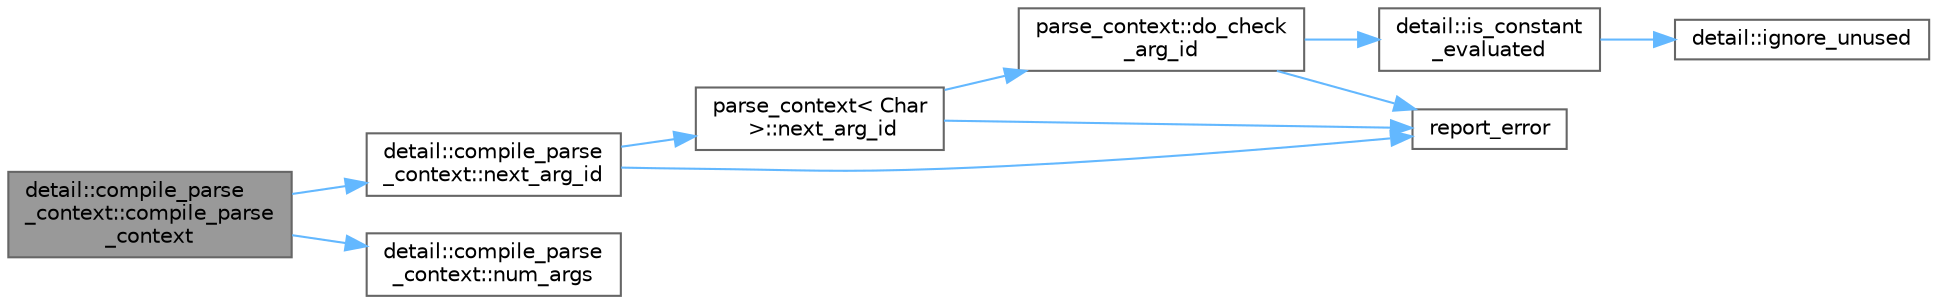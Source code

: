 digraph "detail::compile_parse_context::compile_parse_context"
{
 // LATEX_PDF_SIZE
  bgcolor="transparent";
  edge [fontname=Helvetica,fontsize=10,labelfontname=Helvetica,labelfontsize=10];
  node [fontname=Helvetica,fontsize=10,shape=box,height=0.2,width=0.4];
  rankdir="LR";
  Node1 [id="Node000001",label="detail::compile_parse\l_context::compile_parse\l_context",height=0.2,width=0.4,color="gray40", fillcolor="grey60", style="filled", fontcolor="black",tooltip=" "];
  Node1 -> Node2 [id="edge10_Node000001_Node000002",color="steelblue1",style="solid",tooltip=" "];
  Node2 [id="Node000002",label="detail::compile_parse\l_context::next_arg_id",height=0.2,width=0.4,color="grey40", fillcolor="white", style="filled",URL="$classdetail_1_1compile__parse__context.html#ac62c78afda65813e6d2c9a3e2842f63c",tooltip=" "];
  Node2 -> Node3 [id="edge11_Node000002_Node000003",color="steelblue1",style="solid",tooltip=" "];
  Node3 [id="Node000003",label="parse_context\< Char\l \>::next_arg_id",height=0.2,width=0.4,color="grey40", fillcolor="white", style="filled",URL="$classparse__context.html#a82d4f9e430de64a4bd3820fe69b5f669",tooltip=" "];
  Node3 -> Node4 [id="edge12_Node000003_Node000004",color="steelblue1",style="solid",tooltip=" "];
  Node4 [id="Node000004",label="parse_context::do_check\l_arg_id",height=0.2,width=0.4,color="grey40", fillcolor="white", style="filled",URL="$classparse__context.html#a5298c126aff0752158bc2e332e4de156",tooltip=" "];
  Node4 -> Node5 [id="edge13_Node000004_Node000005",color="steelblue1",style="solid",tooltip=" "];
  Node5 [id="Node000005",label="detail::is_constant\l_evaluated",height=0.2,width=0.4,color="grey40", fillcolor="white", style="filled",URL="$namespacedetail.html#a75ed2634319883d038944529dbb954e2",tooltip=" "];
  Node5 -> Node6 [id="edge14_Node000005_Node000006",color="steelblue1",style="solid",tooltip=" "];
  Node6 [id="Node000006",label="detail::ignore_unused",height=0.2,width=0.4,color="grey40", fillcolor="white", style="filled",URL="$namespacedetail.html#a1fe84ebaf96215ce0665d95b3124c2df",tooltip=" "];
  Node4 -> Node7 [id="edge15_Node000004_Node000007",color="steelblue1",style="solid",tooltip=" "];
  Node7 [id="Node000007",label="report_error",height=0.2,width=0.4,color="grey40", fillcolor="white", style="filled",URL="$format-inl_8h.html#a5555893692b00b61b3886349332fd01f",tooltip=" "];
  Node3 -> Node7 [id="edge16_Node000003_Node000007",color="steelblue1",style="solid",tooltip=" "];
  Node2 -> Node7 [id="edge17_Node000002_Node000007",color="steelblue1",style="solid",tooltip=" "];
  Node1 -> Node8 [id="edge18_Node000001_Node000008",color="steelblue1",style="solid",tooltip=" "];
  Node8 [id="Node000008",label="detail::compile_parse\l_context::num_args",height=0.2,width=0.4,color="grey40", fillcolor="white", style="filled",URL="$classdetail_1_1compile__parse__context.html#a5144bacf8c3e9920f5992f2e6fe5f2b5",tooltip=" "];
}
